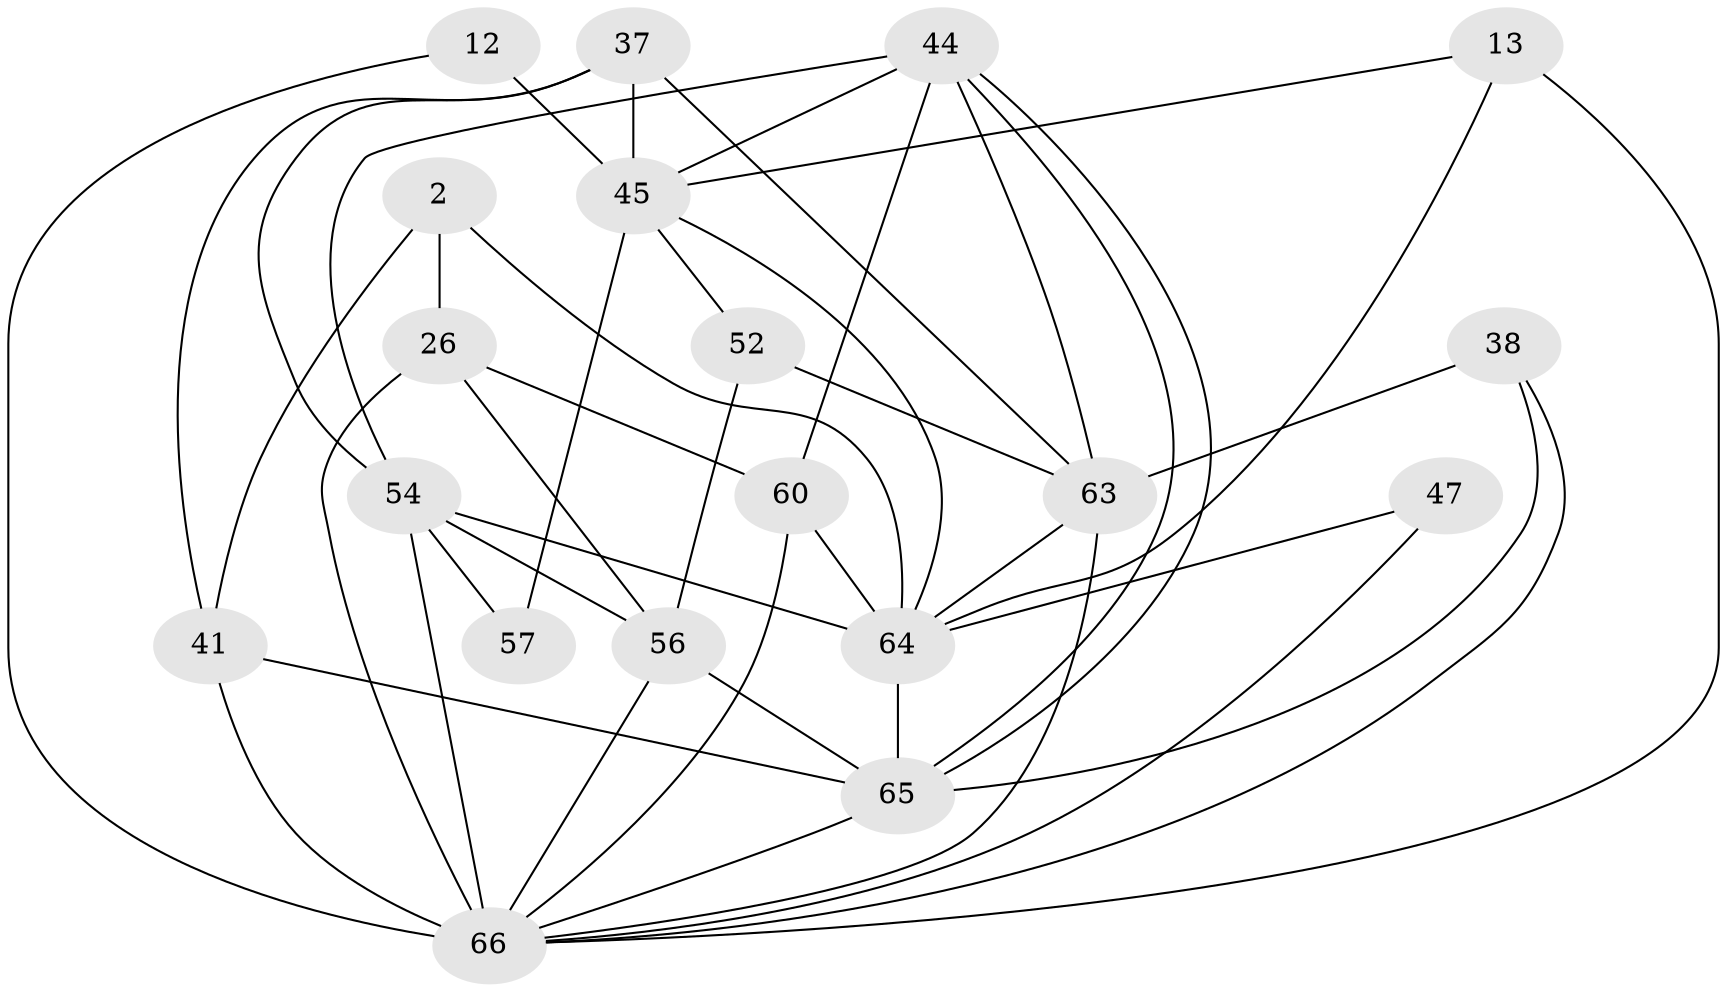 // original degree distribution, {4: 0.2727272727272727, 3: 0.24242424242424243, 5: 0.22727272727272727, 2: 0.13636363636363635, 6: 0.09090909090909091, 7: 0.015151515151515152, 8: 0.015151515151515152}
// Generated by graph-tools (version 1.1) at 2025/52/03/04/25 21:52:20]
// undirected, 19 vertices, 45 edges
graph export_dot {
graph [start="1"]
  node [color=gray90,style=filled];
  2;
  12;
  13;
  26;
  37;
  38;
  41 [super="+14"];
  44 [super="+28+42"];
  45 [super="+25"];
  47;
  52;
  54 [super="+8+50+51"];
  56 [super="+20+32+43"];
  57 [super="+15"];
  60 [super="+46+58"];
  63 [super="+3+27"];
  64 [super="+31+35+49+59"];
  65 [super="+62+48"];
  66 [super="+7+21+61+53"];
  2 -- 26;
  2 -- 41;
  2 -- 64;
  12 -- 45 [weight=2];
  12 -- 66;
  13 -- 66 [weight=3];
  13 -- 45;
  13 -- 64 [weight=2];
  26 -- 56;
  26 -- 60 [weight=2];
  26 -- 66;
  37 -- 41;
  37 -- 63 [weight=2];
  37 -- 45;
  37 -- 54 [weight=2];
  38 -- 66;
  38 -- 63 [weight=2];
  38 -- 65;
  41 -- 66 [weight=2];
  41 -- 65 [weight=2];
  44 -- 65;
  44 -- 65;
  44 -- 63 [weight=3];
  44 -- 60 [weight=3];
  44 -- 45;
  44 -- 54 [weight=2];
  45 -- 52;
  45 -- 57 [weight=3];
  45 -- 64;
  47 -- 66;
  47 -- 64;
  52 -- 63;
  52 -- 56;
  54 -- 66 [weight=6];
  54 -- 56 [weight=6];
  54 -- 57 [weight=3];
  54 -- 64 [weight=5];
  56 -- 65;
  56 -- 66;
  60 -- 66;
  60 -- 64 [weight=2];
  63 -- 64 [weight=3];
  63 -- 66 [weight=2];
  64 -- 65 [weight=2];
  65 -- 66;
}
